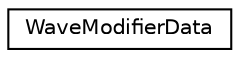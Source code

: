 digraph G
{
  edge [fontname="Helvetica",fontsize="10",labelfontname="Helvetica",labelfontsize="10"];
  node [fontname="Helvetica",fontsize="10",shape=record];
  rankdir=LR;
  Node1 [label="WaveModifierData",height=0.2,width=0.4,color="black", fillcolor="white", style="filled",URL="$df/de2/structWaveModifierData.html"];
}
